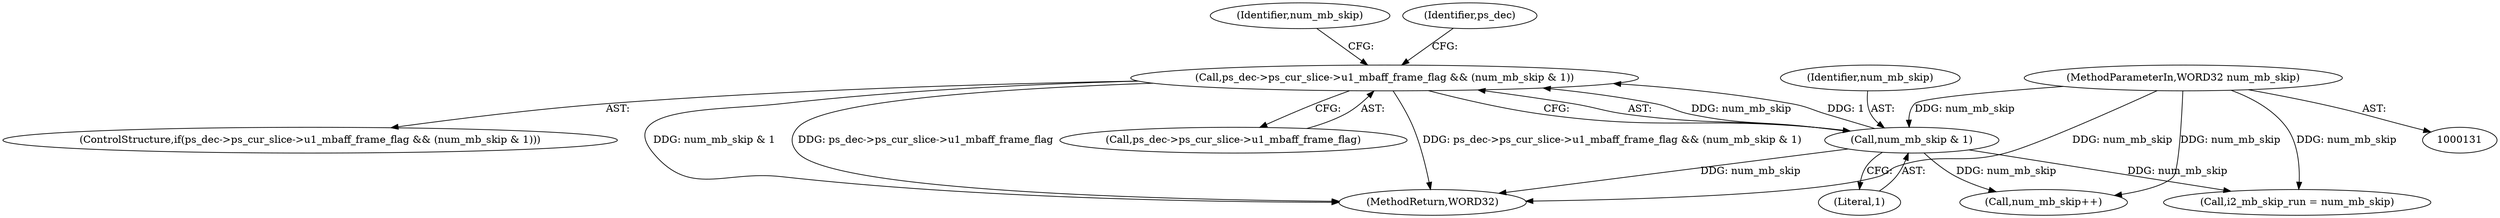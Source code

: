 digraph "0_Android_494561291a503840f385fbcd11d9bc5f4dc502b8_0@pointer" {
"1000212" [label="(Call,ps_dec->ps_cur_slice->u1_mbaff_frame_flag && (num_mb_skip & 1))"];
"1000218" [label="(Call,num_mb_skip & 1)"];
"1000133" [label="(MethodParameterIn,WORD32 num_mb_skip)"];
"1001450" [label="(MethodReturn,WORD32)"];
"1000220" [label="(Literal,1)"];
"1000133" [label="(MethodParameterIn,WORD32 num_mb_skip)"];
"1000222" [label="(Call,num_mb_skip++)"];
"1000218" [label="(Call,num_mb_skip & 1)"];
"1000223" [label="(Identifier,num_mb_skip)"];
"1001090" [label="(Call,i2_mb_skip_run = num_mb_skip)"];
"1000213" [label="(Call,ps_dec->ps_cur_slice->u1_mbaff_frame_flag)"];
"1000227" [label="(Identifier,ps_dec)"];
"1000212" [label="(Call,ps_dec->ps_cur_slice->u1_mbaff_frame_flag && (num_mb_skip & 1))"];
"1000219" [label="(Identifier,num_mb_skip)"];
"1000211" [label="(ControlStructure,if(ps_dec->ps_cur_slice->u1_mbaff_frame_flag && (num_mb_skip & 1)))"];
"1000212" -> "1000211"  [label="AST: "];
"1000212" -> "1000213"  [label="CFG: "];
"1000212" -> "1000218"  [label="CFG: "];
"1000213" -> "1000212"  [label="AST: "];
"1000218" -> "1000212"  [label="AST: "];
"1000223" -> "1000212"  [label="CFG: "];
"1000227" -> "1000212"  [label="CFG: "];
"1000212" -> "1001450"  [label="DDG: num_mb_skip & 1"];
"1000212" -> "1001450"  [label="DDG: ps_dec->ps_cur_slice->u1_mbaff_frame_flag && (num_mb_skip & 1)"];
"1000212" -> "1001450"  [label="DDG: ps_dec->ps_cur_slice->u1_mbaff_frame_flag"];
"1000218" -> "1000212"  [label="DDG: num_mb_skip"];
"1000218" -> "1000212"  [label="DDG: 1"];
"1000218" -> "1000220"  [label="CFG: "];
"1000219" -> "1000218"  [label="AST: "];
"1000220" -> "1000218"  [label="AST: "];
"1000218" -> "1001450"  [label="DDG: num_mb_skip"];
"1000133" -> "1000218"  [label="DDG: num_mb_skip"];
"1000218" -> "1000222"  [label="DDG: num_mb_skip"];
"1000218" -> "1001090"  [label="DDG: num_mb_skip"];
"1000133" -> "1000131"  [label="AST: "];
"1000133" -> "1001450"  [label="DDG: num_mb_skip"];
"1000133" -> "1000222"  [label="DDG: num_mb_skip"];
"1000133" -> "1001090"  [label="DDG: num_mb_skip"];
}
